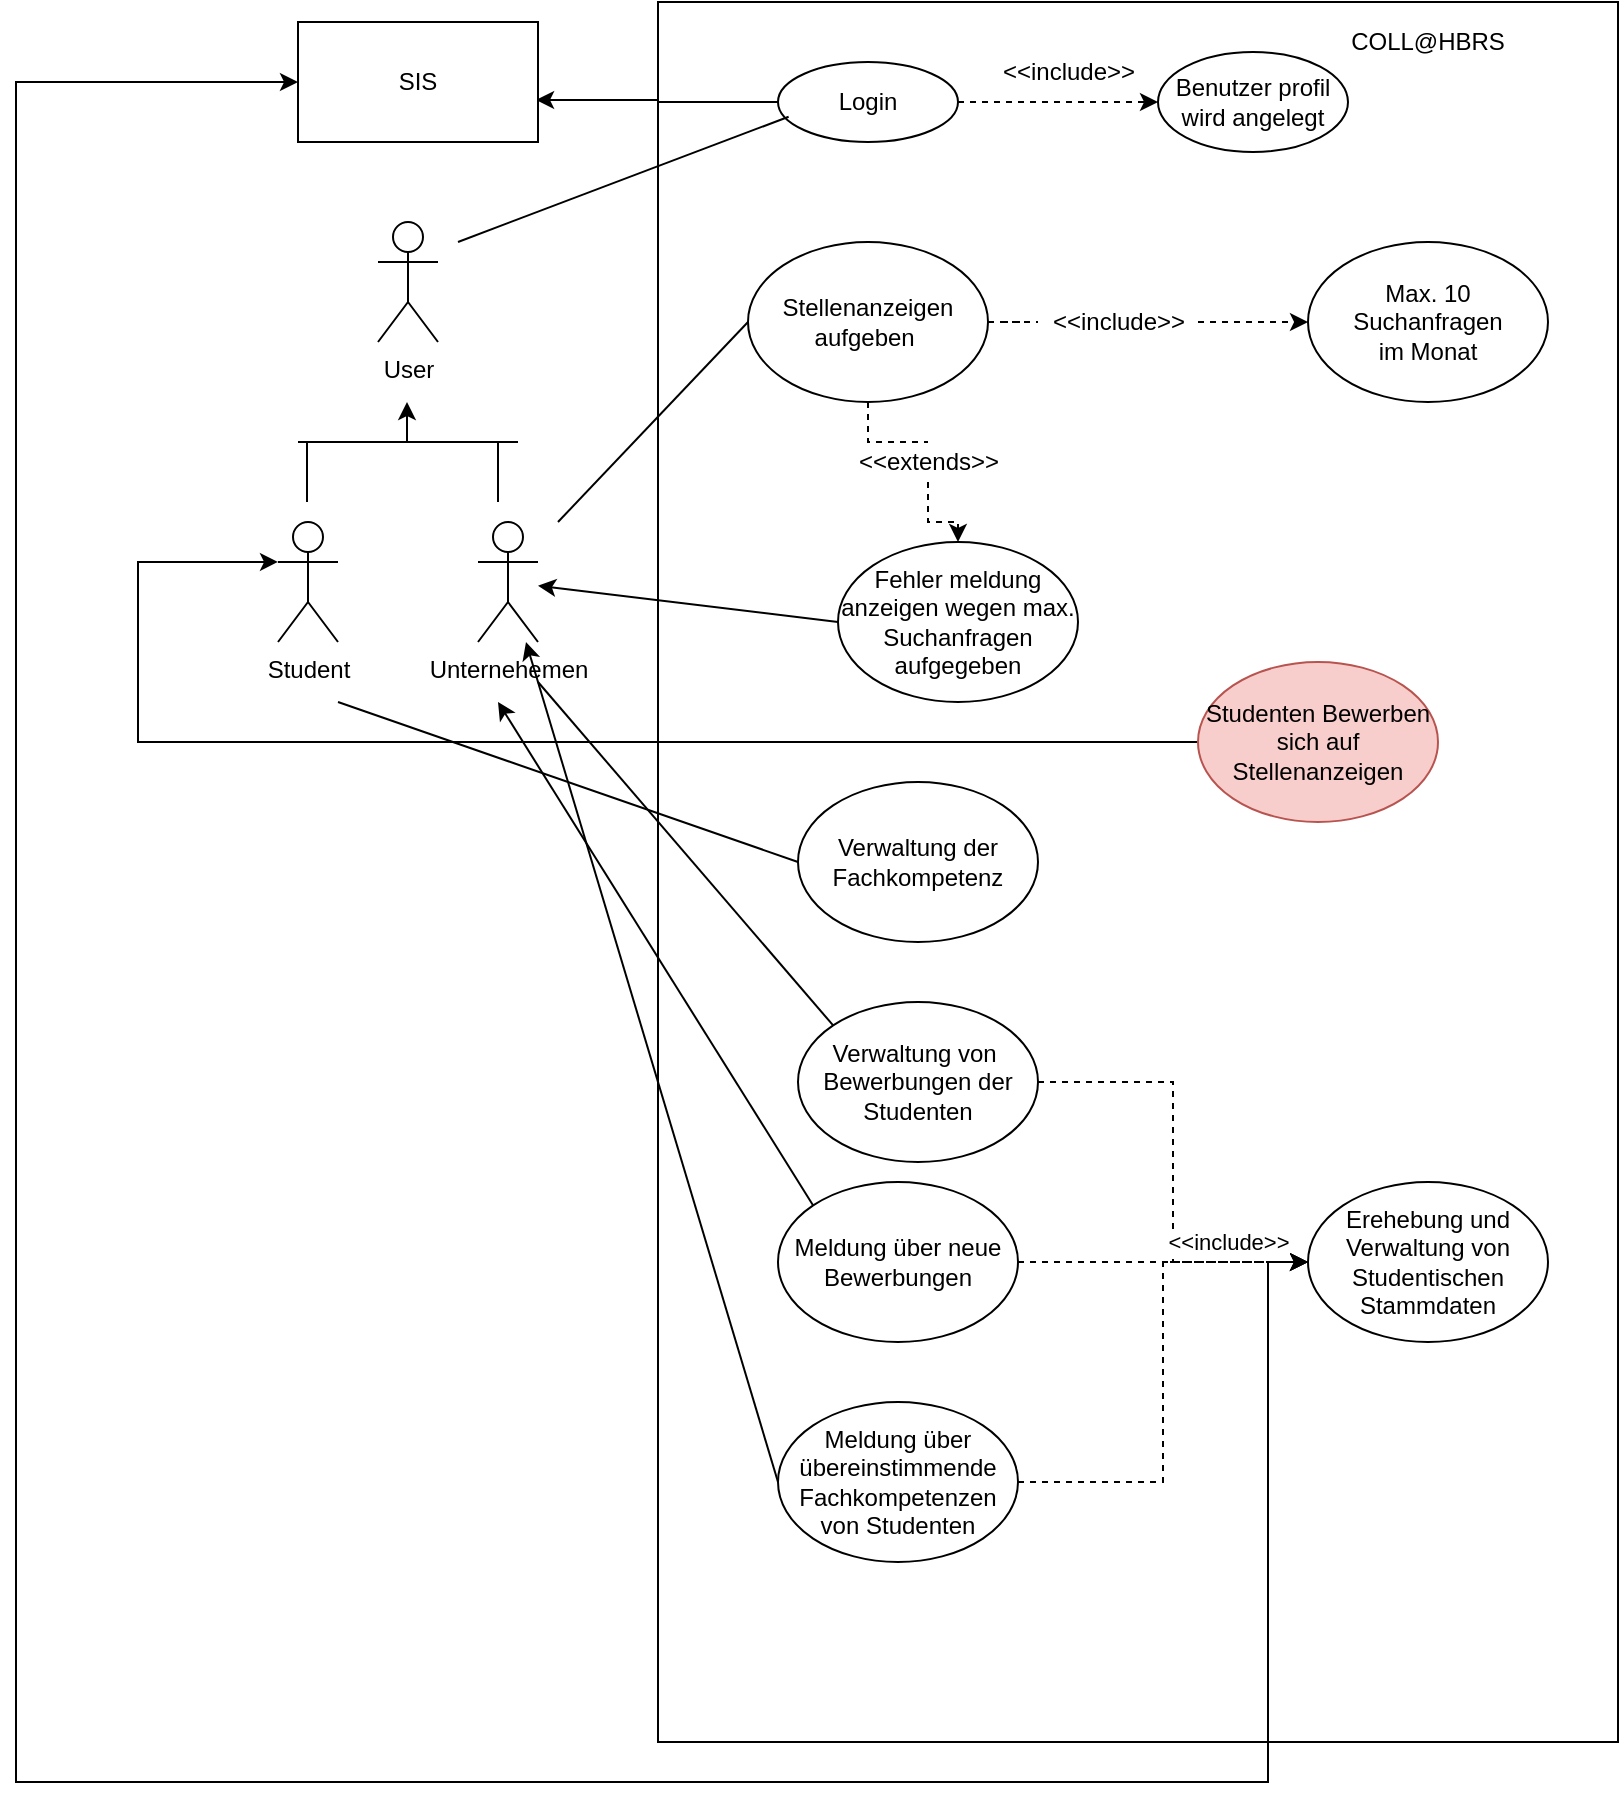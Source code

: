 <mxfile>
    <diagram id="nVHu8U797sPnqpCdvDIS" name="Page-1">
        <mxGraphModel dx="2451" dy="947" grid="1" gridSize="10" guides="1" tooltips="1" connect="1" arrows="1" fold="1" page="1" pageScale="1" pageWidth="827" pageHeight="1169" background="#ffffff" math="0" shadow="0">
            <root>
                <mxCell id="0"/>
                <mxCell id="1" parent="0"/>
                <mxCell id="7" value="" style="rounded=0;whiteSpace=wrap;html=1;fillColor=none;" parent="1" vertex="1">
                    <mxGeometry x="-493" y="20" width="480" height="870" as="geometry"/>
                </mxCell>
                <mxCell id="8" value="COLL@HBRS" style="text;html=1;strokeColor=none;fillColor=none;align=center;verticalAlign=middle;whiteSpace=wrap;rounded=0;" parent="1" vertex="1">
                    <mxGeometry x="-128" y="30" width="40" height="20" as="geometry"/>
                </mxCell>
                <mxCell id="51" style="edgeStyle=orthogonalEdgeStyle;rounded=0;orthogonalLoop=1;jettySize=auto;html=1;entryX=0.992;entryY=0.65;entryDx=0;entryDy=0;entryPerimeter=0;" parent="1" source="9" target="49" edge="1">
                    <mxGeometry relative="1" as="geometry"/>
                </mxCell>
                <mxCell id="9" value="Login" style="ellipse;whiteSpace=wrap;html=1;fillColor=none;" parent="1" vertex="1">
                    <mxGeometry x="-433" y="50" width="90" height="40" as="geometry"/>
                </mxCell>
                <mxCell id="11" value="User" style="shape=umlActor;verticalLabelPosition=bottom;verticalAlign=top;html=1;outlineConnect=0;fillColor=none;" parent="1" vertex="1">
                    <mxGeometry x="-633" y="130" width="30" height="60" as="geometry"/>
                </mxCell>
                <mxCell id="12" value="" style="endArrow=none;html=1;entryX=0.059;entryY=0.684;entryDx=0;entryDy=0;entryPerimeter=0;" parent="1" target="9" edge="1">
                    <mxGeometry width="50" height="50" relative="1" as="geometry">
                        <mxPoint x="-593" y="140" as="sourcePoint"/>
                        <mxPoint x="-243" y="240" as="targetPoint"/>
                    </mxGeometry>
                </mxCell>
                <mxCell id="13" value="" style="endArrow=none;html=1;" parent="1" edge="1">
                    <mxGeometry width="50" height="50" relative="1" as="geometry">
                        <mxPoint x="-673" y="240" as="sourcePoint"/>
                        <mxPoint x="-563" y="240" as="targetPoint"/>
                    </mxGeometry>
                </mxCell>
                <mxCell id="14" value="" style="endArrow=classic;html=1;" parent="1" edge="1">
                    <mxGeometry width="50" height="50" relative="1" as="geometry">
                        <mxPoint x="-618.5" y="240" as="sourcePoint"/>
                        <mxPoint x="-618.5" y="220" as="targetPoint"/>
                    </mxGeometry>
                </mxCell>
                <mxCell id="15" value="Unternehemen" style="shape=umlActor;verticalLabelPosition=bottom;verticalAlign=top;html=1;outlineConnect=0;fillColor=none;" parent="1" vertex="1">
                    <mxGeometry x="-583" y="280" width="30" height="60" as="geometry"/>
                </mxCell>
                <mxCell id="16" value="Student" style="shape=umlActor;verticalLabelPosition=bottom;verticalAlign=top;html=1;outlineConnect=0;fillColor=none;" parent="1" vertex="1">
                    <mxGeometry x="-683" y="280" width="30" height="60" as="geometry"/>
                </mxCell>
                <mxCell id="17" value="" style="endArrow=none;html=1;" parent="1" edge="1">
                    <mxGeometry width="50" height="50" relative="1" as="geometry">
                        <mxPoint x="-573" y="270" as="sourcePoint"/>
                        <mxPoint x="-573" y="240" as="targetPoint"/>
                    </mxGeometry>
                </mxCell>
                <mxCell id="19" value="" style="endArrow=none;html=1;" parent="1" edge="1">
                    <mxGeometry width="50" height="50" relative="1" as="geometry">
                        <mxPoint x="-668.5" y="270" as="sourcePoint"/>
                        <mxPoint x="-668.5" y="240" as="targetPoint"/>
                    </mxGeometry>
                </mxCell>
                <mxCell id="22" value="Benutzer profil wird angelegt" style="ellipse;whiteSpace=wrap;html=1;fillColor=none;" parent="1" vertex="1">
                    <mxGeometry x="-243" y="45" width="95" height="50" as="geometry"/>
                </mxCell>
                <mxCell id="25" value="" style="endArrow=classic;html=1;exitX=1;exitY=0.5;exitDx=0;exitDy=0;entryX=0;entryY=0.5;entryDx=0;entryDy=0;dashed=1;" parent="1" source="9" target="22" edge="1">
                    <mxGeometry width="50" height="50" relative="1" as="geometry">
                        <mxPoint x="-13" y="270" as="sourcePoint"/>
                        <mxPoint x="37" y="220" as="targetPoint"/>
                    </mxGeometry>
                </mxCell>
                <mxCell id="26" value="&amp;lt;&amp;lt;include&amp;gt;&amp;gt;" style="text;html=1;align=center;verticalAlign=middle;resizable=0;points=[];autosize=1;strokeColor=none;" parent="1" vertex="1">
                    <mxGeometry x="-328" y="45" width="80" height="20" as="geometry"/>
                </mxCell>
                <mxCell id="32" value="" style="edgeStyle=orthogonalEdgeStyle;rounded=0;orthogonalLoop=1;jettySize=auto;html=1;endArrow=classic;endFill=1;dashed=1;startArrow=none;" parent="1" source="33" target="29" edge="1">
                    <mxGeometry relative="1" as="geometry"/>
                </mxCell>
                <mxCell id="37" value="" style="edgeStyle=orthogonalEdgeStyle;rounded=0;orthogonalLoop=1;jettySize=auto;html=1;dashed=1;endArrow=classic;endFill=1;startArrow=none;" parent="1" source="38" target="36" edge="1">
                    <mxGeometry relative="1" as="geometry"/>
                </mxCell>
                <mxCell id="27" value="Stellenanzeigen aufgeben&amp;nbsp;" style="ellipse;whiteSpace=wrap;html=1;fillColor=none;" parent="1" vertex="1">
                    <mxGeometry x="-448" y="140" width="120" height="80" as="geometry"/>
                </mxCell>
                <mxCell id="28" value="" style="endArrow=none;html=1;entryX=0;entryY=0.5;entryDx=0;entryDy=0;endFill=0;" parent="1" target="27" edge="1">
                    <mxGeometry width="50" height="50" relative="1" as="geometry">
                        <mxPoint x="-543" y="280" as="sourcePoint"/>
                        <mxPoint x="-283" y="210" as="targetPoint"/>
                    </mxGeometry>
                </mxCell>
                <mxCell id="29" value="Fehler meldung anzeigen wegen max. Suchanfragen aufgegeben" style="ellipse;whiteSpace=wrap;html=1;fillColor=none;" parent="1" vertex="1">
                    <mxGeometry x="-403" y="290" width="120" height="80" as="geometry"/>
                </mxCell>
                <mxCell id="31" value="" style="endArrow=classic;html=1;exitX=0;exitY=0.5;exitDx=0;exitDy=0;" parent="1" source="29" target="15" edge="1">
                    <mxGeometry width="50" height="50" relative="1" as="geometry">
                        <mxPoint x="-643" y="480" as="sourcePoint"/>
                        <mxPoint x="-593" y="430" as="targetPoint"/>
                    </mxGeometry>
                </mxCell>
                <mxCell id="33" value="&amp;lt;&amp;lt;extends&amp;gt;&amp;gt;" style="text;html=1;align=center;verticalAlign=middle;resizable=0;points=[];autosize=1;strokeColor=none;" parent="1" vertex="1">
                    <mxGeometry x="-403" y="240" width="90" height="20" as="geometry"/>
                </mxCell>
                <mxCell id="34" value="" style="edgeStyle=orthogonalEdgeStyle;rounded=0;orthogonalLoop=1;jettySize=auto;html=1;endArrow=none;endFill=1;dashed=1;" parent="1" source="27" target="33" edge="1">
                    <mxGeometry relative="1" as="geometry">
                        <mxPoint x="-388" y="220" as="sourcePoint"/>
                        <mxPoint x="-343" y="290" as="targetPoint"/>
                    </mxGeometry>
                </mxCell>
                <mxCell id="36" value="Max. 10 Suchanfragen&lt;br&gt;im Monat" style="ellipse;whiteSpace=wrap;html=1;fillColor=none;" parent="1" vertex="1">
                    <mxGeometry x="-168" y="140" width="120" height="80" as="geometry"/>
                </mxCell>
                <mxCell id="38" value="&amp;lt;&amp;lt;include&amp;gt;&amp;gt;" style="text;html=1;align=center;verticalAlign=middle;resizable=0;points=[];autosize=1;strokeColor=none;" parent="1" vertex="1">
                    <mxGeometry x="-303" y="170" width="80" height="20" as="geometry"/>
                </mxCell>
                <mxCell id="40" value="" style="edgeStyle=orthogonalEdgeStyle;rounded=0;orthogonalLoop=1;jettySize=auto;html=1;dashed=1;endArrow=none;endFill=1;" parent="1" source="27" target="38" edge="1">
                    <mxGeometry relative="1" as="geometry">
                        <mxPoint x="-328" y="180" as="sourcePoint"/>
                        <mxPoint x="-168" y="180" as="targetPoint"/>
                    </mxGeometry>
                </mxCell>
                <mxCell id="41" value="Verwaltung der Fachkompetenz" style="ellipse;whiteSpace=wrap;html=1;fillColor=none;" parent="1" vertex="1">
                    <mxGeometry x="-423" y="410" width="120" height="80" as="geometry"/>
                </mxCell>
                <mxCell id="42" value="" style="endArrow=none;html=1;exitX=0;exitY=0.5;exitDx=0;exitDy=0;" parent="1" source="41" edge="1">
                    <mxGeometry width="50" height="50" relative="1" as="geometry">
                        <mxPoint x="-633" y="490" as="sourcePoint"/>
                        <mxPoint x="-653" y="370" as="targetPoint"/>
                    </mxGeometry>
                </mxCell>
                <mxCell id="56" style="edgeStyle=orthogonalEdgeStyle;rounded=0;orthogonalLoop=1;jettySize=auto;html=1;entryX=0;entryY=0.5;entryDx=0;entryDy=0;dashed=1;" parent="1" source="43" target="52" edge="1">
                    <mxGeometry relative="1" as="geometry"/>
                </mxCell>
                <mxCell id="43" value="Verwaltung von&amp;nbsp; Bewerbungen der Studenten" style="ellipse;whiteSpace=wrap;html=1;fillColor=none;" parent="1" vertex="1">
                    <mxGeometry x="-423" y="520" width="120" height="80" as="geometry"/>
                </mxCell>
                <mxCell id="44" value="" style="endArrow=none;html=1;exitX=0;exitY=0;exitDx=0;exitDy=0;" parent="1" source="43" edge="1">
                    <mxGeometry width="50" height="50" relative="1" as="geometry">
                        <mxPoint x="-643" y="490" as="sourcePoint"/>
                        <mxPoint x="-553" y="360" as="targetPoint"/>
                    </mxGeometry>
                </mxCell>
                <mxCell id="55" style="edgeStyle=orthogonalEdgeStyle;rounded=0;orthogonalLoop=1;jettySize=auto;html=1;entryX=0;entryY=0.5;entryDx=0;entryDy=0;dashed=1;" parent="1" source="45" target="52" edge="1">
                    <mxGeometry relative="1" as="geometry"/>
                </mxCell>
                <mxCell id="45" value="Meldung über neue Bewerbungen" style="ellipse;whiteSpace=wrap;html=1;fillColor=none;" parent="1" vertex="1">
                    <mxGeometry x="-433" y="610" width="120" height="80" as="geometry"/>
                </mxCell>
                <mxCell id="46" value="" style="endArrow=classic;html=1;exitX=0;exitY=0;exitDx=0;exitDy=0;" parent="1" source="45" edge="1">
                    <mxGeometry width="50" height="50" relative="1" as="geometry">
                        <mxPoint x="-643" y="520" as="sourcePoint"/>
                        <mxPoint x="-573" y="370" as="targetPoint"/>
                    </mxGeometry>
                </mxCell>
                <mxCell id="54" value="" style="edgeStyle=orthogonalEdgeStyle;rounded=0;orthogonalLoop=1;jettySize=auto;html=1;entryX=0;entryY=0.5;entryDx=0;entryDy=0;dashed=1;" parent="1" source="47" target="52" edge="1">
                    <mxGeometry relative="1" as="geometry"/>
                </mxCell>
                <mxCell id="47" value="Meldung über übereinstimmende Fachkompetenzen von Studenten" style="ellipse;whiteSpace=wrap;html=1;fillColor=none;" parent="1" vertex="1">
                    <mxGeometry x="-433" y="720" width="120" height="80" as="geometry"/>
                </mxCell>
                <mxCell id="48" value="" style="endArrow=classic;html=1;exitX=0;exitY=0.5;exitDx=0;exitDy=0;" parent="1" source="47" target="15" edge="1">
                    <mxGeometry width="50" height="50" relative="1" as="geometry">
                        <mxPoint x="-263" y="550" as="sourcePoint"/>
                        <mxPoint x="-213" y="500" as="targetPoint"/>
                    </mxGeometry>
                </mxCell>
                <mxCell id="49" value="SIS" style="rounded=0;whiteSpace=wrap;html=1;" parent="1" vertex="1">
                    <mxGeometry x="-673" y="30" width="120" height="60" as="geometry"/>
                </mxCell>
                <mxCell id="53" style="edgeStyle=orthogonalEdgeStyle;rounded=0;orthogonalLoop=1;jettySize=auto;html=1;entryX=0;entryY=0.5;entryDx=0;entryDy=0;" parent="1" source="52" target="49" edge="1">
                    <mxGeometry relative="1" as="geometry">
                        <mxPoint x="-814" y="400" as="targetPoint"/>
                        <Array as="points">
                            <mxPoint x="-188" y="910"/>
                            <mxPoint x="-814" y="910"/>
                            <mxPoint x="-814" y="60"/>
                        </Array>
                    </mxGeometry>
                </mxCell>
                <mxCell id="52" value="Erehebung und Verwaltung von Studentischen Stammdaten" style="ellipse;whiteSpace=wrap;html=1;" parent="1" vertex="1">
                    <mxGeometry x="-168" y="610" width="120" height="80" as="geometry"/>
                </mxCell>
                <mxCell id="57" value="&lt;span style=&quot;font-size: 11px ; background-color: rgb(255 , 255 , 255)&quot;&gt;&amp;lt;&amp;lt;include&amp;gt;&amp;gt;&lt;/span&gt;" style="text;html=1;align=center;verticalAlign=middle;resizable=0;points=[];autosize=1;strokeColor=none;" parent="1" vertex="1">
                    <mxGeometry x="-248" y="630" width="80" height="20" as="geometry"/>
                </mxCell>
                <mxCell id="59" style="edgeStyle=orthogonalEdgeStyle;rounded=0;orthogonalLoop=1;jettySize=auto;html=1;entryX=0;entryY=0.333;entryDx=0;entryDy=0;entryPerimeter=0;" edge="1" parent="1" source="58" target="16">
                    <mxGeometry relative="1" as="geometry">
                        <mxPoint x="-683" y="310" as="targetPoint"/>
                        <Array as="points">
                            <mxPoint x="-753" y="390"/>
                            <mxPoint x="-753" y="300"/>
                        </Array>
                    </mxGeometry>
                </mxCell>
                <mxCell id="58" value="Studenten Bewerben sich auf Stellenanzeigen" style="ellipse;whiteSpace=wrap;html=1;fillColor=#f8cecc;strokeColor=#b85450;" vertex="1" parent="1">
                    <mxGeometry x="-223" y="350" width="120" height="80" as="geometry"/>
                </mxCell>
            </root>
        </mxGraphModel>
    </diagram>
</mxfile>